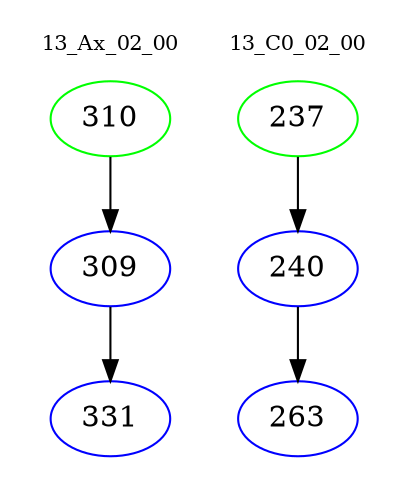 digraph{
subgraph cluster_0 {
color = white
label = "13_Ax_02_00";
fontsize=10;
T0_310 [label="310", color="green"]
T0_310 -> T0_309 [color="black"]
T0_309 [label="309", color="blue"]
T0_309 -> T0_331 [color="black"]
T0_331 [label="331", color="blue"]
}
subgraph cluster_1 {
color = white
label = "13_C0_02_00";
fontsize=10;
T1_237 [label="237", color="green"]
T1_237 -> T1_240 [color="black"]
T1_240 [label="240", color="blue"]
T1_240 -> T1_263 [color="black"]
T1_263 [label="263", color="blue"]
}
}
